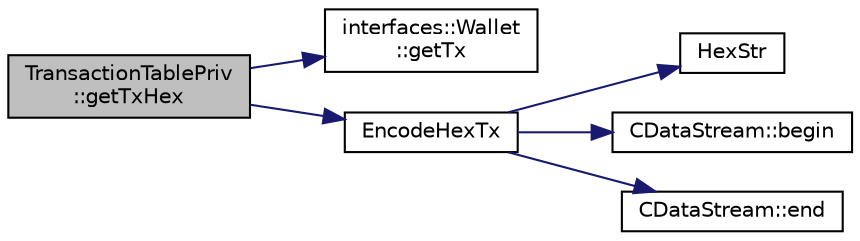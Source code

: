 digraph "TransactionTablePriv::getTxHex"
{
  edge [fontname="Helvetica",fontsize="10",labelfontname="Helvetica",labelfontsize="10"];
  node [fontname="Helvetica",fontsize="10",shape=record];
  rankdir="LR";
  Node1 [label="TransactionTablePriv\l::getTxHex",height=0.2,width=0.4,color="black", fillcolor="grey75", style="filled", fontcolor="black"];
  Node1 -> Node2 [color="midnightblue",fontsize="10",style="solid",fontname="Helvetica"];
  Node2 [label="interfaces::Wallet\l::getTx",height=0.2,width=0.4,color="black", fillcolor="white", style="filled",URL="$classinterfaces_1_1_wallet.html#ab025559970a3e8cedee5cc53947d9de8",tooltip="Get a transaction. "];
  Node1 -> Node3 [color="midnightblue",fontsize="10",style="solid",fontname="Helvetica"];
  Node3 [label="EncodeHexTx",height=0.2,width=0.4,color="black", fillcolor="white", style="filled",URL="$core__io_8h.html#aadd59c0793b3ccee08ad1c3f4557c1c3"];
  Node3 -> Node4 [color="midnightblue",fontsize="10",style="solid",fontname="Helvetica"];
  Node4 [label="HexStr",height=0.2,width=0.4,color="black", fillcolor="white", style="filled",URL="$strencodings_8h.html#af003e10d5d34c3271ca57ec79059a5ae"];
  Node3 -> Node5 [color="midnightblue",fontsize="10",style="solid",fontname="Helvetica"];
  Node5 [label="CDataStream::begin",height=0.2,width=0.4,color="black", fillcolor="white", style="filled",URL="$class_c_data_stream.html#a5b9e70188c662f4e9496066472af213e"];
  Node3 -> Node6 [color="midnightblue",fontsize="10",style="solid",fontname="Helvetica"];
  Node6 [label="CDataStream::end",height=0.2,width=0.4,color="black", fillcolor="white", style="filled",URL="$class_c_data_stream.html#a1c22182691412ed9e0a30b719d388f31"];
}
